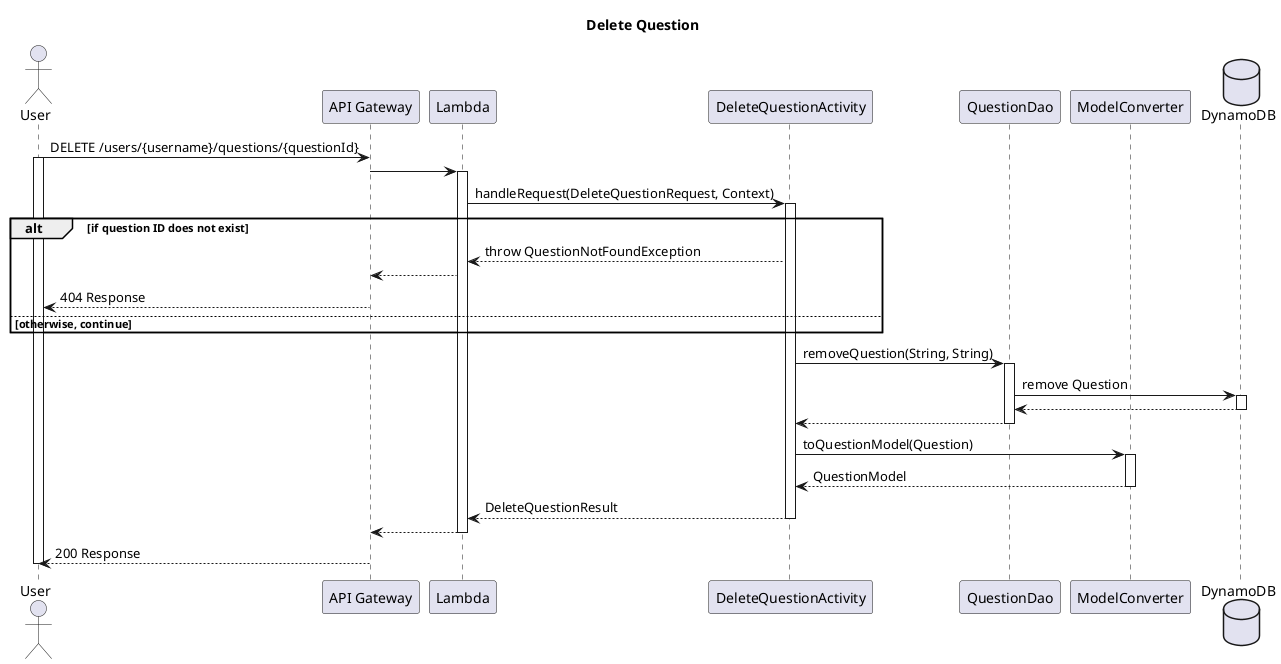 @startuml
title Delete Question

actor User
participant "API Gateway" as APIGateway
participant Lambda
participant DeleteQuestionActivity
participant QuestionDao
participant ModelConverter
database DynamoDB

User -> APIGateway : DELETE /users/{username}/questions/{questionId}
activate User
APIGateway -> Lambda
activate Lambda
Lambda -> DeleteQuestionActivity :  handleRequest(DeleteQuestionRequest, Context)
activate DeleteQuestionActivity
'alt if invalid username provided
'    Lambda <-- DeleteQuestionActivity : throw UserNotFoundException
'    APIGateway <-- Lambda
'    User <-- APIGateway : 404 Response
'else otherwise, continue
'end
alt if question ID does not exist
    Lambda <-- DeleteQuestionActivity : throw QuestionNotFoundException
    APIGateway <-- Lambda
    User <-- APIGateway : 404 Response
else otherwise, continue
end
DeleteQuestionActivity -> QuestionDao : removeQuestion(String, String)
activate QuestionDao
QuestionDao -> DynamoDB : remove Question
activate DynamoDB
QuestionDao <-- DynamoDB
deactivate DynamoDB
DeleteQuestionActivity <-- QuestionDao
deactivate QuestionDao
DeleteQuestionActivity -> ModelConverter : toQuestionModel(Question)
activate ModelConverter
DeleteQuestionActivity <-- ModelConverter : QuestionModel
deactivate ModelConverter
Lambda <-- DeleteQuestionActivity : DeleteQuestionResult
deactivate DeleteQuestionActivity
APIGateway <-- Lambda
deactivate Lambda
User <-- APIGateway : 200 Response
deactivate User

@enduml